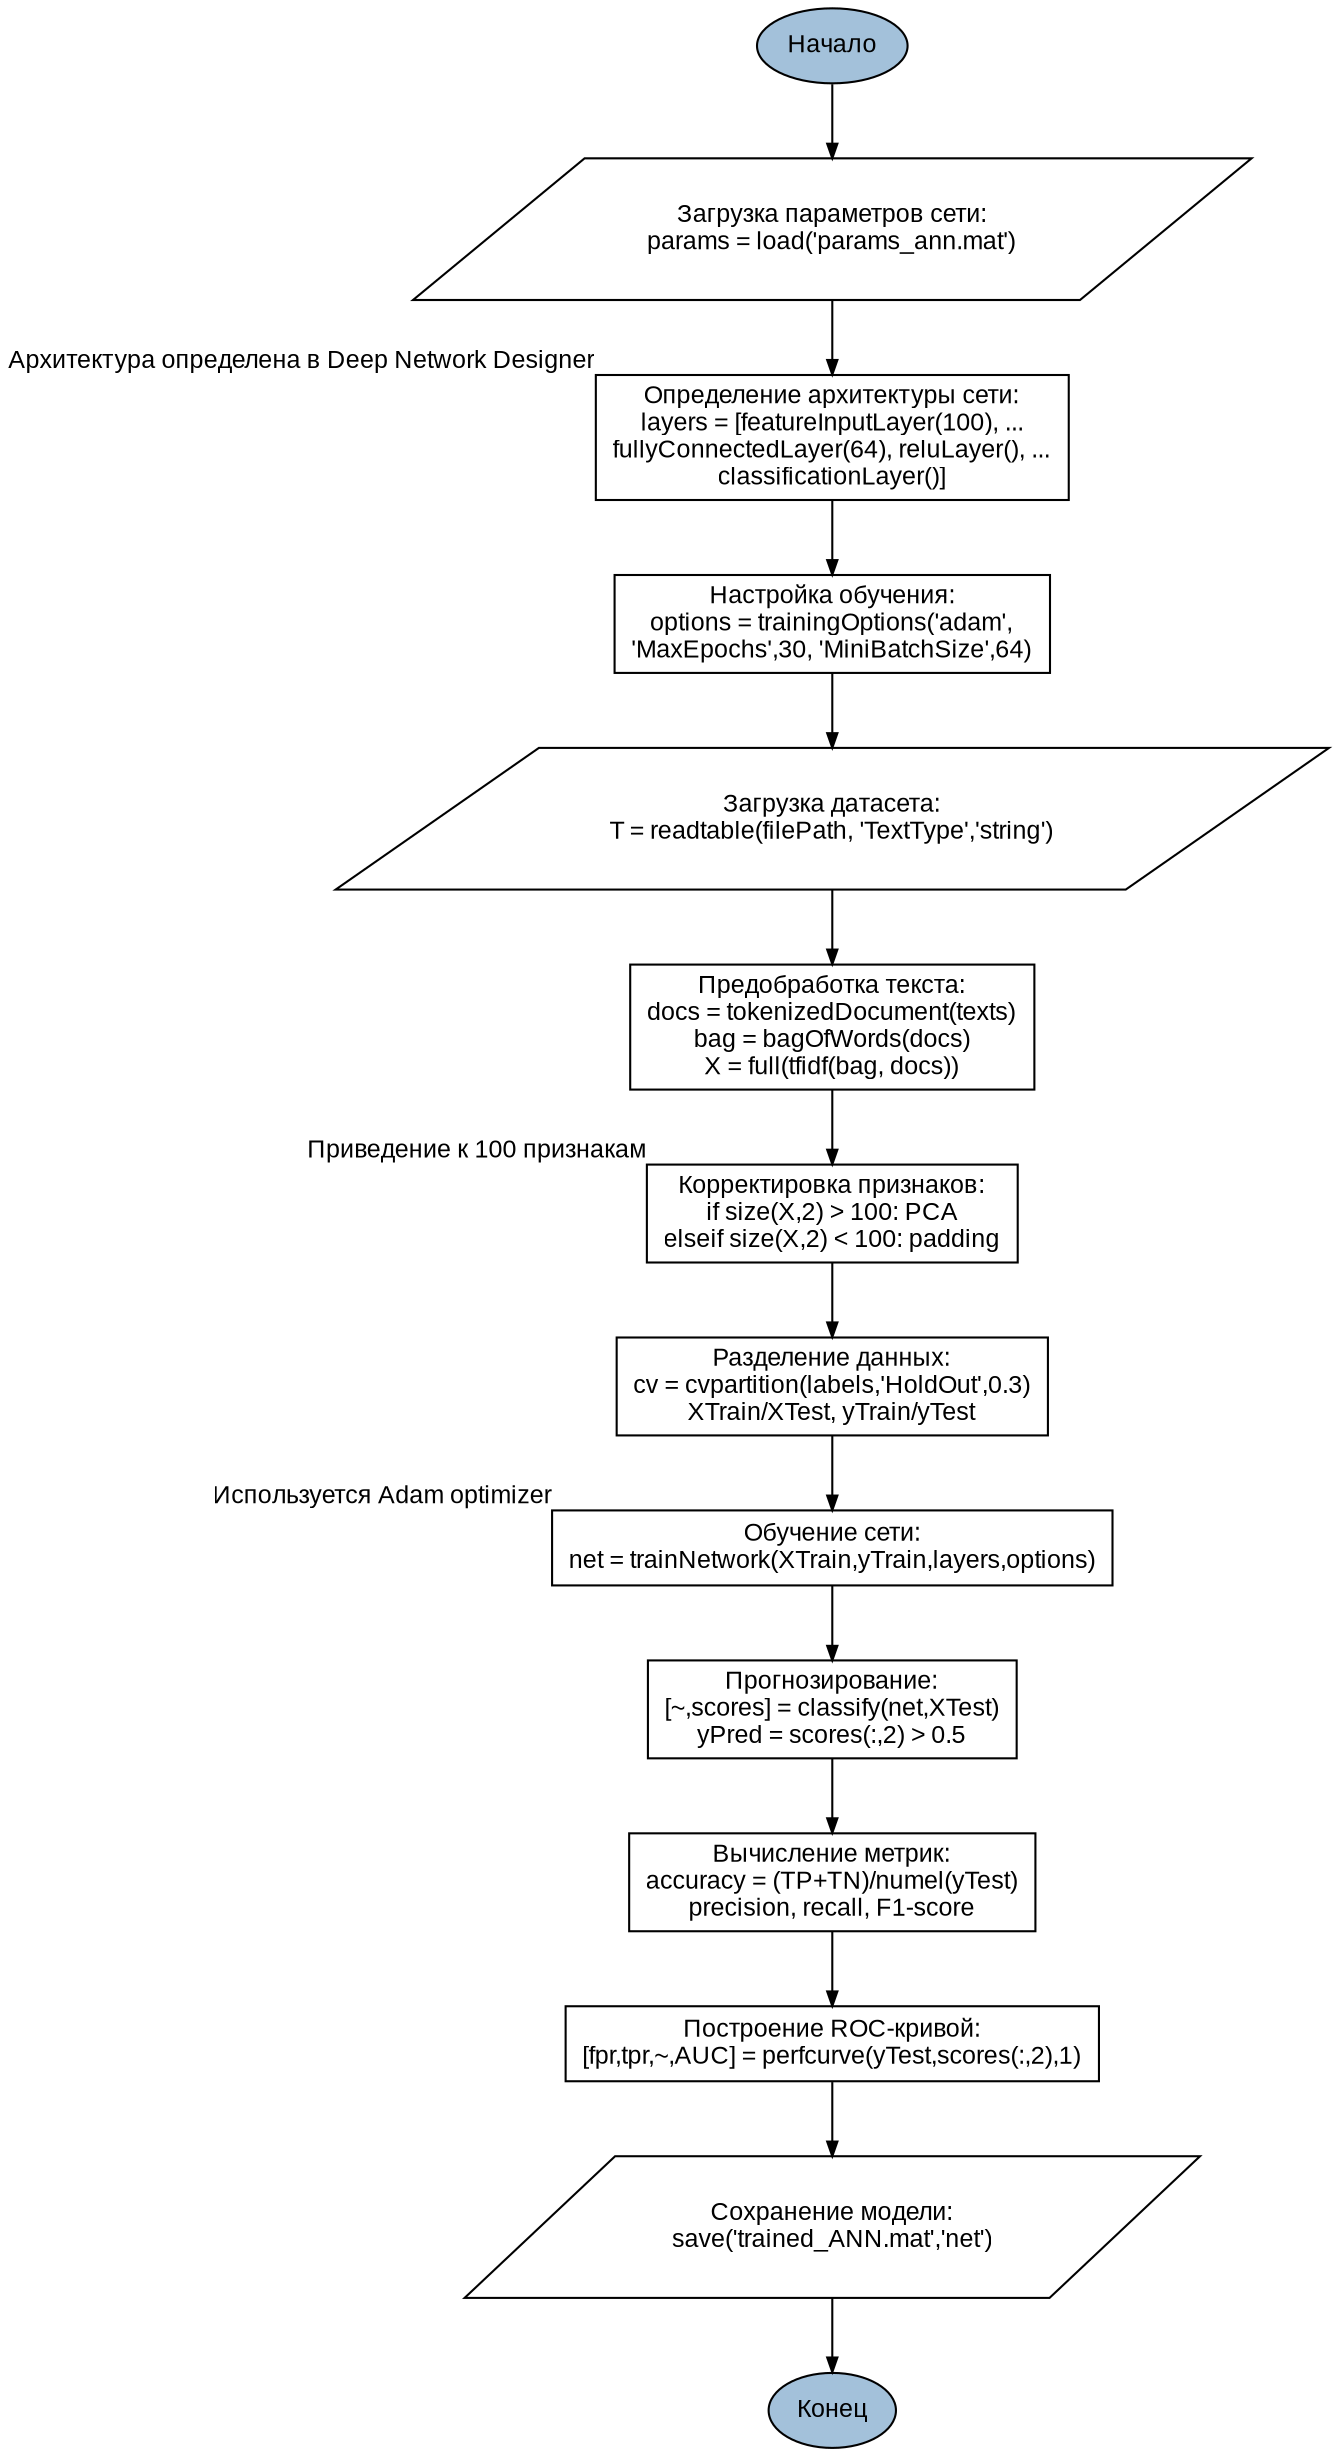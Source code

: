 digraph ANN_Modeling {
    graph [rankdir=TB];
    node [fontname="Arial", fontsize=12, shape=box];
    edge [arrowsize=0.7];

    Start       [label="Начало", shape=ellipse, style=filled, fillcolor="#A3C1DA"];
    End         [label="Конец",  shape=ellipse, style=filled, fillcolor="#A3C1DA"];

    LoadParams      [label="Загрузка параметров сети:\nparams = load('params_ann.mat')", shape=parallelogram];
    DefineLayers    [label="Определение архитектуры сети:\nlayers = [featureInputLayer(100), ...\nfullyConnectedLayer(64), reluLayer(), ...\nclassificationLayer()]"];
    ConfigTraining  [label="Настройка обучения:\noptions = trainingOptions('adam',\n'MaxEpochs',30, 'MiniBatchSize',64)"];
    LoadDataset     [label="Загрузка датасета:\nT = readtable(filePath, 'TextType','string')", shape=parallelogram];
    PreprocessText  [label="Предобработка текста:\ndocs = tokenizedDocument(texts)\nbag = bagOfWords(docs)\nX = full(tfidf(bag, docs))"];
    AdjustFeatures  [label="Корректировка признаков:\nif size(X,2) > 100: PCA\nelseif size(X,2) < 100: padding"];
    SplitData       [label="Разделение данных:\ncv = cvpartition(labels,'HoldOut',0.3)\nXTrain/XTest, yTrain/yTest"];
    TrainNetwork    [label="Обучение сети:\nnet = trainNetwork(XTrain,yTrain,layers,options)"];
    Predict         [label="Прогнозирование:\n[~,scores] = classify(net,XTest)\nyPred = scores(:,2) > 0.5"];
    ComputeMetrics  [label="Вычисление метрик:\naccuracy = (TP+TN)/numel(yTest)\nprecision, recall, F1-score"];
    PlotROC         [label="Построение ROC-кривой:\n[fpr,tpr,~,AUC] = perfcurve(yTest,scores(:,2),1)"];
    SaveModel       [label="Сохранение модели:\nsave('trained_ANN.mat','net')", shape=parallelogram];

    Start -> LoadParams -> DefineLayers -> ConfigTraining -> LoadDataset -> PreprocessText
          -> AdjustFeatures -> SplitData -> TrainNetwork -> Predict -> ComputeMetrics
          -> PlotROC -> SaveModel -> End;

    DefineLayers    [xlabel="Архитектура определена в Deep Network Designer"];
    AdjustFeatures  [xlabel="Приведение к 100 признакам"];
    TrainNetwork    [xlabel="Используется Adam optimizer"];
}
